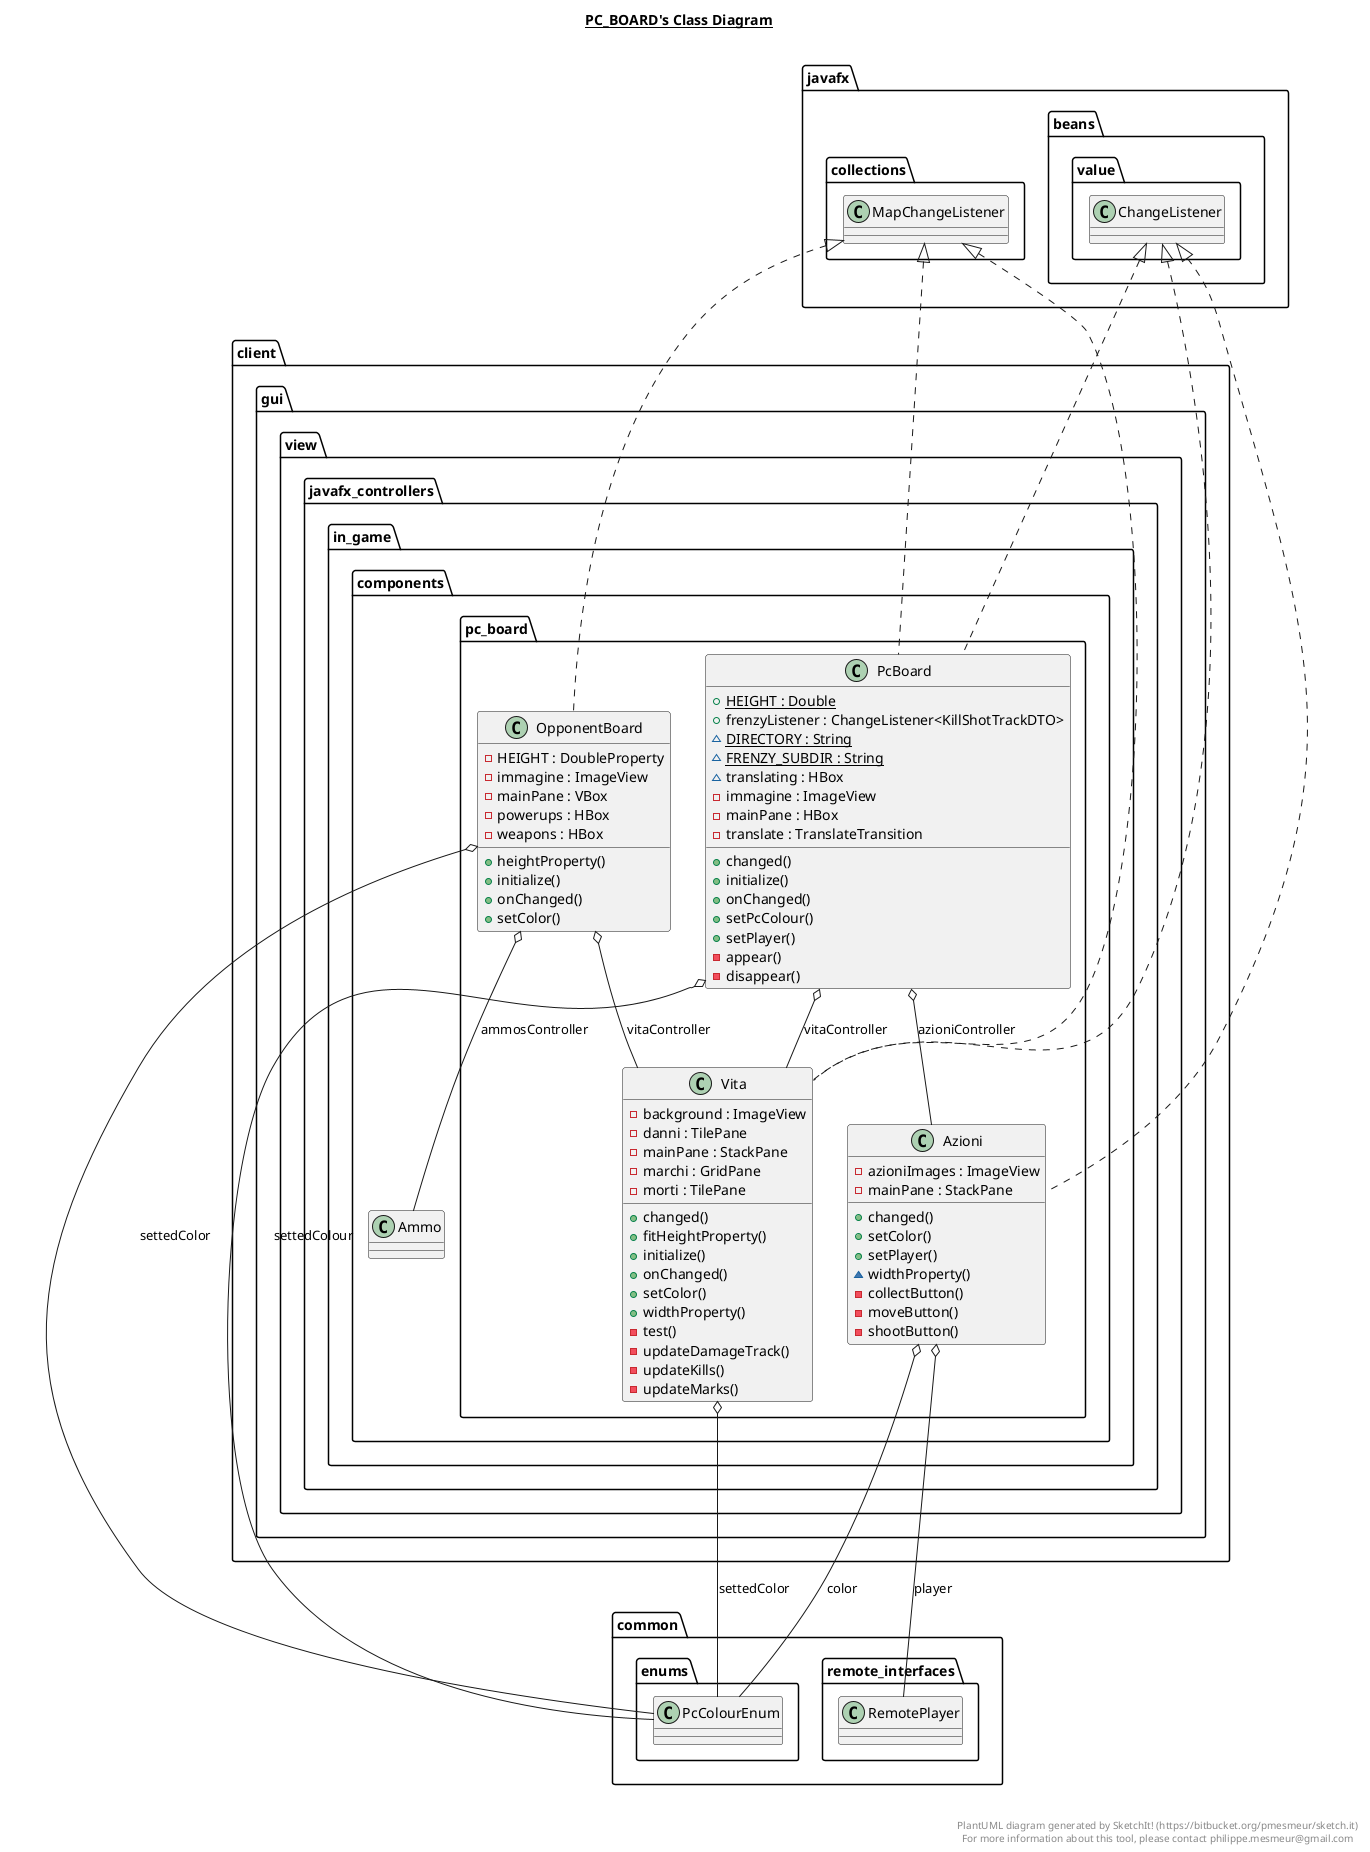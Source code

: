 @startuml

title __PC_BOARD's Class Diagram__\n

  namespace client.gui {
    namespace view {
      namespace javafx_controllers {
        namespace in_game {
          namespace components {
            namespace pc_board {
              class client.gui.view.javafx_controllers.in_game.components.pc_board.Azioni {
                  - azioniImages : ImageView
                  - mainPane : StackPane
                  + changed()
                  + setColor()
                  + setPlayer()
                  ~ widthProperty()
                  - collectButton()
                  - moveButton()
                  - shootButton()
              }
            }
          }
        }
      }
    }
  }
  

  namespace client.gui {
    namespace view {
      namespace javafx_controllers {
        namespace in_game {
          namespace components {
            namespace pc_board {
              class client.gui.view.javafx_controllers.in_game.components.pc_board.OpponentBoard {
                  - HEIGHT : DoubleProperty
                  - immagine : ImageView
                  - mainPane : VBox
                  - powerups : HBox
                  - weapons : HBox
                  + heightProperty()
                  + initialize()
                  + onChanged()
                  + setColor()
              }
            }
          }
        }
      }
    }
  }
  

  namespace client.gui {
    namespace view {
      namespace javafx_controllers {
        namespace in_game {
          namespace components {
            namespace pc_board {
              class client.gui.view.javafx_controllers.in_game.components.pc_board.PcBoard {
                  {static} + HEIGHT : Double
                  + frenzyListener : ChangeListener<KillShotTrackDTO>
                  {static} ~ DIRECTORY : String
                  {static} ~ FRENZY_SUBDIR : String
                  ~ translating : HBox
                  - immagine : ImageView
                  - mainPane : HBox
                  - translate : TranslateTransition
                  + changed()
                  + initialize()
                  + onChanged()
                  + setPcColour()
                  + setPlayer()
                  - appear()
                  - disappear()
              }
            }
          }
        }
      }
    }
  }
  

  namespace client.gui {
    namespace view {
      namespace javafx_controllers {
        namespace in_game {
          namespace components {
            namespace pc_board {
              class client.gui.view.javafx_controllers.in_game.components.pc_board.Vita {
                  - background : ImageView
                  - danni : TilePane
                  - mainPane : StackPane
                  - marchi : GridPane
                  - morti : TilePane
                  + changed()
                  + fitHeightProperty()
                  + initialize()
                  + onChanged()
                  + setColor()
                  + widthProperty()
                  - test()
                  - updateDamageTrack()
                  - updateKills()
                  - updateMarks()
              }
            }
          }
        }
      }
    }
  }
  

  client.gui.view.javafx_controllers.in_game.components.pc_board.Azioni .up.|> javafx.beans.value.ChangeListener
  client.gui.view.javafx_controllers.in_game.components.pc_board.Azioni o-- common.enums.PcColourEnum : color
  client.gui.view.javafx_controllers.in_game.components.pc_board.Azioni o-- common.remote_interfaces.RemotePlayer : player
  client.gui.view.javafx_controllers.in_game.components.pc_board.OpponentBoard .up.|> javafx.collections.MapChangeListener
  client.gui.view.javafx_controllers.in_game.components.pc_board.OpponentBoard o-- client.gui.view.javafx_controllers.in_game.components.Ammo : ammosController
  client.gui.view.javafx_controllers.in_game.components.pc_board.OpponentBoard o-- common.enums.PcColourEnum : settedColor
  client.gui.view.javafx_controllers.in_game.components.pc_board.OpponentBoard o-- client.gui.view.javafx_controllers.in_game.components.pc_board.Vita : vitaController
  client.gui.view.javafx_controllers.in_game.components.pc_board.PcBoard .up.|> javafx.beans.value.ChangeListener
  client.gui.view.javafx_controllers.in_game.components.pc_board.PcBoard .up.|> javafx.collections.MapChangeListener
  client.gui.view.javafx_controllers.in_game.components.pc_board.PcBoard o-- client.gui.view.javafx_controllers.in_game.components.pc_board.Azioni : azioniController
  client.gui.view.javafx_controllers.in_game.components.pc_board.PcBoard o-- common.enums.PcColourEnum : settedColour
  client.gui.view.javafx_controllers.in_game.components.pc_board.PcBoard o-- client.gui.view.javafx_controllers.in_game.components.pc_board.Vita : vitaController
  client.gui.view.javafx_controllers.in_game.components.pc_board.Vita .up.|> javafx.beans.value.ChangeListener
  client.gui.view.javafx_controllers.in_game.components.pc_board.Vita .up.|> javafx.collections.MapChangeListener
  client.gui.view.javafx_controllers.in_game.components.pc_board.Vita o-- common.enums.PcColourEnum : settedColor


right footer


PlantUML diagram generated by SketchIt! (https://bitbucket.org/pmesmeur/sketch.it)
For more information about this tool, please contact philippe.mesmeur@gmail.com
endfooter

@enduml
